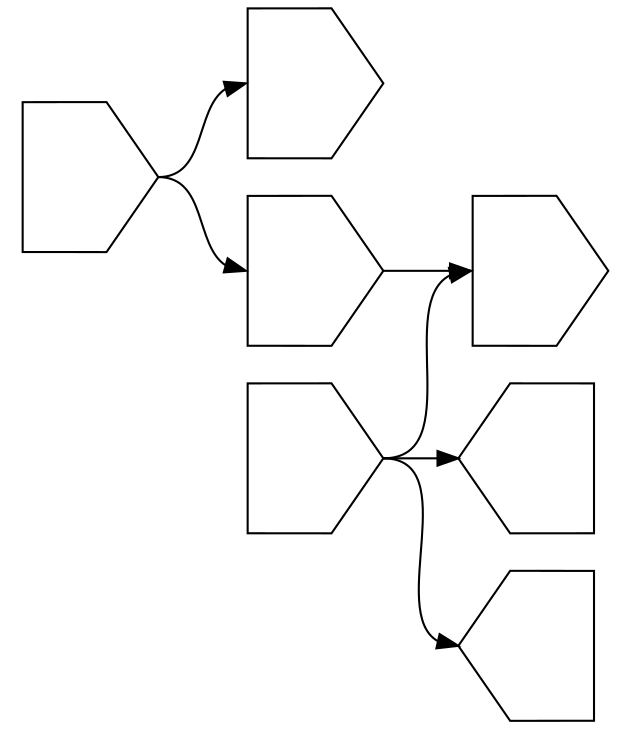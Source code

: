 digraph asm {
	rotate=90;
	edge [headport=n,tailport=s];
	795 [label="",height=1,width=1,shape=house];
	4671 [label="",height=1,width=1,shape=invhouse];
	12023 [label="",height=1,width=1,shape=invhouse];
	5891 [label="",height=1,width=1,shape=invhouse];
	5507 [label="",height=1,width=1,shape=invhouse];
	13575 [label="",height=1,width=1,shape=invhouse];
	19180 [label="",height=1,width=1,shape=house];
	4671 -> 795
	4671 -> 12023
	4671 -> 19180
	5891 -> 12023
	5507 -> 5891
	5507 -> 13575
}